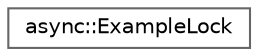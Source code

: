 digraph "Graphical Class Hierarchy"
{
 // LATEX_PDF_SIZE
  bgcolor="transparent";
  edge [fontname=Helvetica,fontsize=10,labelfontname=Helvetica,labelfontsize=10];
  node [fontname=Helvetica,fontsize=10,shape=box,height=0.2,width=0.4];
  rankdir="LR";
  Node0 [id="Node000000",label="async::ExampleLock",height=0.2,width=0.4,color="grey40", fillcolor="white", style="filled",URL="$d0/de0/structasync_1_1ExampleLock.html",tooltip=" "];
}
